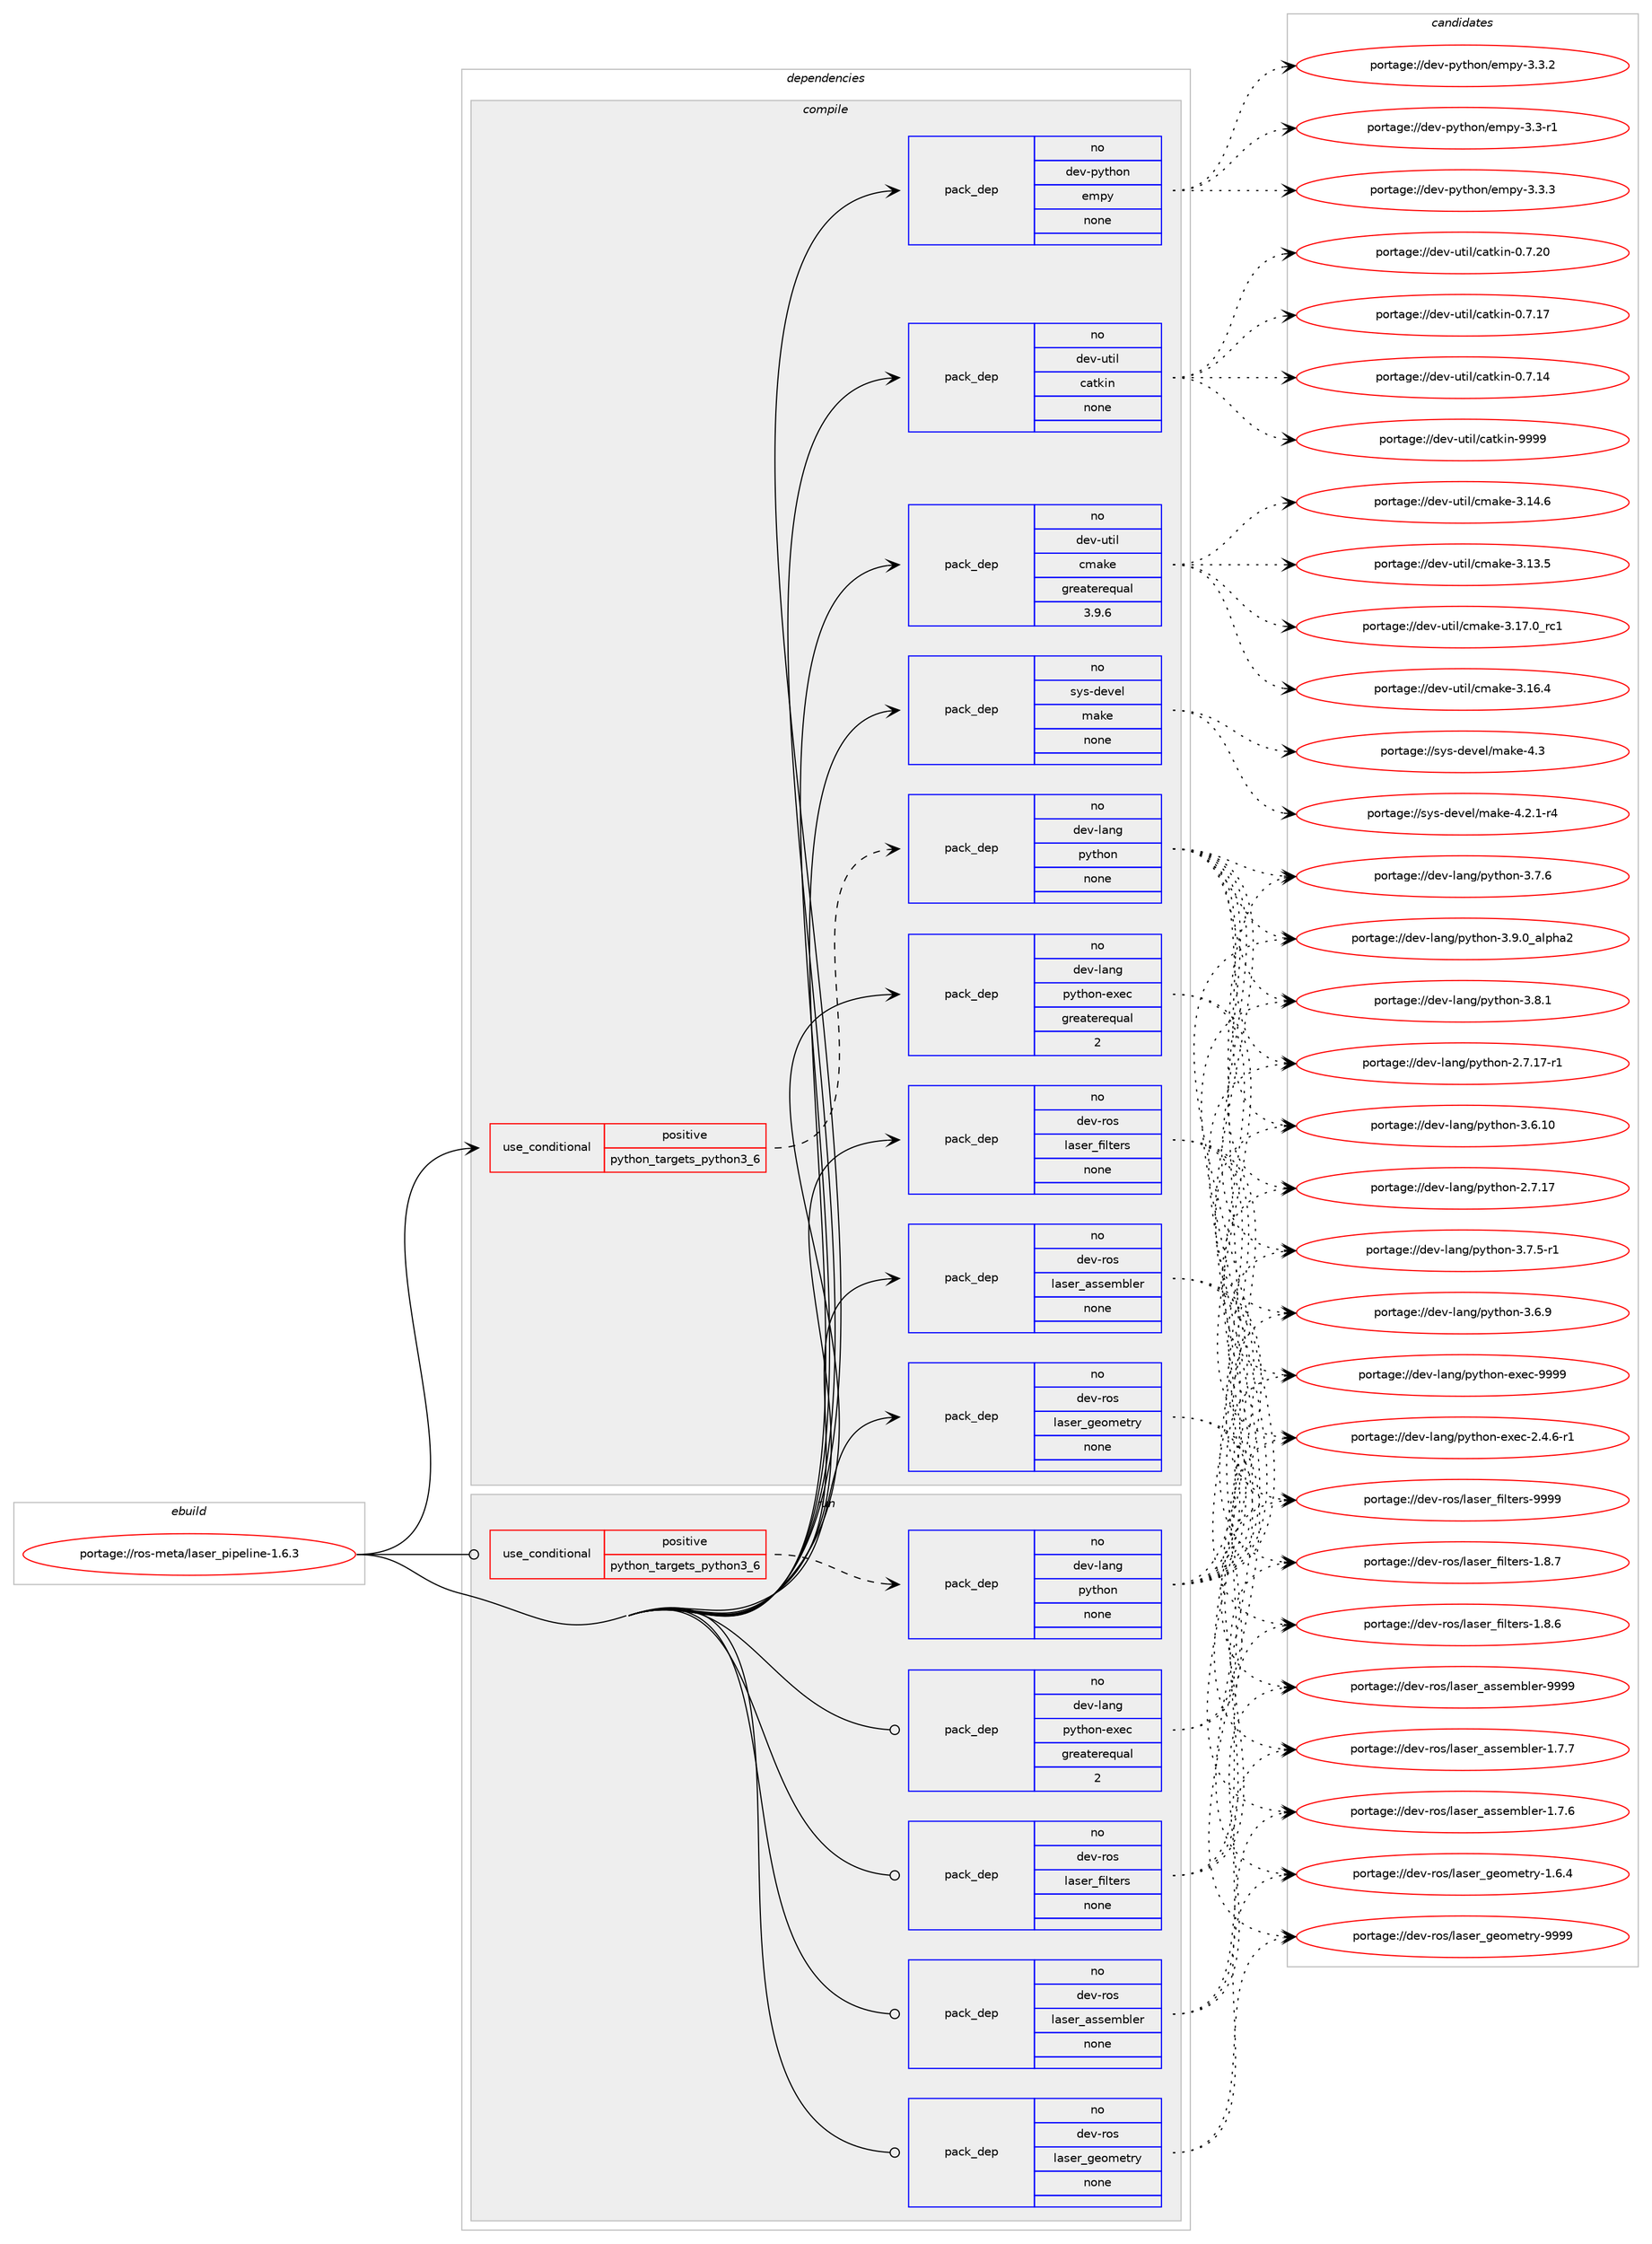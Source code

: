 digraph prolog {

# *************
# Graph options
# *************

newrank=true;
concentrate=true;
compound=true;
graph [rankdir=LR,fontname=Helvetica,fontsize=10,ranksep=1.5];#, ranksep=2.5, nodesep=0.2];
edge  [arrowhead=vee];
node  [fontname=Helvetica,fontsize=10];

# **********
# The ebuild
# **********

subgraph cluster_leftcol {
color=gray;
rank=same;
label=<<i>ebuild</i>>;
id [label="portage://ros-meta/laser_pipeline-1.6.3", color=red, width=4, href="../ros-meta/laser_pipeline-1.6.3.svg"];
}

# ****************
# The dependencies
# ****************

subgraph cluster_midcol {
color=gray;
label=<<i>dependencies</i>>;
subgraph cluster_compile {
fillcolor="#eeeeee";
style=filled;
label=<<i>compile</i>>;
subgraph cond13137 {
dependency65861 [label=<<TABLE BORDER="0" CELLBORDER="1" CELLSPACING="0" CELLPADDING="4"><TR><TD ROWSPAN="3" CELLPADDING="10">use_conditional</TD></TR><TR><TD>positive</TD></TR><TR><TD>python_targets_python3_6</TD></TR></TABLE>>, shape=none, color=red];
subgraph pack51376 {
dependency65862 [label=<<TABLE BORDER="0" CELLBORDER="1" CELLSPACING="0" CELLPADDING="4" WIDTH="220"><TR><TD ROWSPAN="6" CELLPADDING="30">pack_dep</TD></TR><TR><TD WIDTH="110">no</TD></TR><TR><TD>dev-lang</TD></TR><TR><TD>python</TD></TR><TR><TD>none</TD></TR><TR><TD></TD></TR></TABLE>>, shape=none, color=blue];
}
dependency65861:e -> dependency65862:w [weight=20,style="dashed",arrowhead="vee"];
}
id:e -> dependency65861:w [weight=20,style="solid",arrowhead="vee"];
subgraph pack51377 {
dependency65863 [label=<<TABLE BORDER="0" CELLBORDER="1" CELLSPACING="0" CELLPADDING="4" WIDTH="220"><TR><TD ROWSPAN="6" CELLPADDING="30">pack_dep</TD></TR><TR><TD WIDTH="110">no</TD></TR><TR><TD>dev-lang</TD></TR><TR><TD>python-exec</TD></TR><TR><TD>greaterequal</TD></TR><TR><TD>2</TD></TR></TABLE>>, shape=none, color=blue];
}
id:e -> dependency65863:w [weight=20,style="solid",arrowhead="vee"];
subgraph pack51378 {
dependency65864 [label=<<TABLE BORDER="0" CELLBORDER="1" CELLSPACING="0" CELLPADDING="4" WIDTH="220"><TR><TD ROWSPAN="6" CELLPADDING="30">pack_dep</TD></TR><TR><TD WIDTH="110">no</TD></TR><TR><TD>dev-python</TD></TR><TR><TD>empy</TD></TR><TR><TD>none</TD></TR><TR><TD></TD></TR></TABLE>>, shape=none, color=blue];
}
id:e -> dependency65864:w [weight=20,style="solid",arrowhead="vee"];
subgraph pack51379 {
dependency65865 [label=<<TABLE BORDER="0" CELLBORDER="1" CELLSPACING="0" CELLPADDING="4" WIDTH="220"><TR><TD ROWSPAN="6" CELLPADDING="30">pack_dep</TD></TR><TR><TD WIDTH="110">no</TD></TR><TR><TD>dev-ros</TD></TR><TR><TD>laser_assembler</TD></TR><TR><TD>none</TD></TR><TR><TD></TD></TR></TABLE>>, shape=none, color=blue];
}
id:e -> dependency65865:w [weight=20,style="solid",arrowhead="vee"];
subgraph pack51380 {
dependency65866 [label=<<TABLE BORDER="0" CELLBORDER="1" CELLSPACING="0" CELLPADDING="4" WIDTH="220"><TR><TD ROWSPAN="6" CELLPADDING="30">pack_dep</TD></TR><TR><TD WIDTH="110">no</TD></TR><TR><TD>dev-ros</TD></TR><TR><TD>laser_filters</TD></TR><TR><TD>none</TD></TR><TR><TD></TD></TR></TABLE>>, shape=none, color=blue];
}
id:e -> dependency65866:w [weight=20,style="solid",arrowhead="vee"];
subgraph pack51381 {
dependency65867 [label=<<TABLE BORDER="0" CELLBORDER="1" CELLSPACING="0" CELLPADDING="4" WIDTH="220"><TR><TD ROWSPAN="6" CELLPADDING="30">pack_dep</TD></TR><TR><TD WIDTH="110">no</TD></TR><TR><TD>dev-ros</TD></TR><TR><TD>laser_geometry</TD></TR><TR><TD>none</TD></TR><TR><TD></TD></TR></TABLE>>, shape=none, color=blue];
}
id:e -> dependency65867:w [weight=20,style="solid",arrowhead="vee"];
subgraph pack51382 {
dependency65868 [label=<<TABLE BORDER="0" CELLBORDER="1" CELLSPACING="0" CELLPADDING="4" WIDTH="220"><TR><TD ROWSPAN="6" CELLPADDING="30">pack_dep</TD></TR><TR><TD WIDTH="110">no</TD></TR><TR><TD>dev-util</TD></TR><TR><TD>catkin</TD></TR><TR><TD>none</TD></TR><TR><TD></TD></TR></TABLE>>, shape=none, color=blue];
}
id:e -> dependency65868:w [weight=20,style="solid",arrowhead="vee"];
subgraph pack51383 {
dependency65869 [label=<<TABLE BORDER="0" CELLBORDER="1" CELLSPACING="0" CELLPADDING="4" WIDTH="220"><TR><TD ROWSPAN="6" CELLPADDING="30">pack_dep</TD></TR><TR><TD WIDTH="110">no</TD></TR><TR><TD>dev-util</TD></TR><TR><TD>cmake</TD></TR><TR><TD>greaterequal</TD></TR><TR><TD>3.9.6</TD></TR></TABLE>>, shape=none, color=blue];
}
id:e -> dependency65869:w [weight=20,style="solid",arrowhead="vee"];
subgraph pack51384 {
dependency65870 [label=<<TABLE BORDER="0" CELLBORDER="1" CELLSPACING="0" CELLPADDING="4" WIDTH="220"><TR><TD ROWSPAN="6" CELLPADDING="30">pack_dep</TD></TR><TR><TD WIDTH="110">no</TD></TR><TR><TD>sys-devel</TD></TR><TR><TD>make</TD></TR><TR><TD>none</TD></TR><TR><TD></TD></TR></TABLE>>, shape=none, color=blue];
}
id:e -> dependency65870:w [weight=20,style="solid",arrowhead="vee"];
}
subgraph cluster_compileandrun {
fillcolor="#eeeeee";
style=filled;
label=<<i>compile and run</i>>;
}
subgraph cluster_run {
fillcolor="#eeeeee";
style=filled;
label=<<i>run</i>>;
subgraph cond13138 {
dependency65871 [label=<<TABLE BORDER="0" CELLBORDER="1" CELLSPACING="0" CELLPADDING="4"><TR><TD ROWSPAN="3" CELLPADDING="10">use_conditional</TD></TR><TR><TD>positive</TD></TR><TR><TD>python_targets_python3_6</TD></TR></TABLE>>, shape=none, color=red];
subgraph pack51385 {
dependency65872 [label=<<TABLE BORDER="0" CELLBORDER="1" CELLSPACING="0" CELLPADDING="4" WIDTH="220"><TR><TD ROWSPAN="6" CELLPADDING="30">pack_dep</TD></TR><TR><TD WIDTH="110">no</TD></TR><TR><TD>dev-lang</TD></TR><TR><TD>python</TD></TR><TR><TD>none</TD></TR><TR><TD></TD></TR></TABLE>>, shape=none, color=blue];
}
dependency65871:e -> dependency65872:w [weight=20,style="dashed",arrowhead="vee"];
}
id:e -> dependency65871:w [weight=20,style="solid",arrowhead="odot"];
subgraph pack51386 {
dependency65873 [label=<<TABLE BORDER="0" CELLBORDER="1" CELLSPACING="0" CELLPADDING="4" WIDTH="220"><TR><TD ROWSPAN="6" CELLPADDING="30">pack_dep</TD></TR><TR><TD WIDTH="110">no</TD></TR><TR><TD>dev-lang</TD></TR><TR><TD>python-exec</TD></TR><TR><TD>greaterequal</TD></TR><TR><TD>2</TD></TR></TABLE>>, shape=none, color=blue];
}
id:e -> dependency65873:w [weight=20,style="solid",arrowhead="odot"];
subgraph pack51387 {
dependency65874 [label=<<TABLE BORDER="0" CELLBORDER="1" CELLSPACING="0" CELLPADDING="4" WIDTH="220"><TR><TD ROWSPAN="6" CELLPADDING="30">pack_dep</TD></TR><TR><TD WIDTH="110">no</TD></TR><TR><TD>dev-ros</TD></TR><TR><TD>laser_assembler</TD></TR><TR><TD>none</TD></TR><TR><TD></TD></TR></TABLE>>, shape=none, color=blue];
}
id:e -> dependency65874:w [weight=20,style="solid",arrowhead="odot"];
subgraph pack51388 {
dependency65875 [label=<<TABLE BORDER="0" CELLBORDER="1" CELLSPACING="0" CELLPADDING="4" WIDTH="220"><TR><TD ROWSPAN="6" CELLPADDING="30">pack_dep</TD></TR><TR><TD WIDTH="110">no</TD></TR><TR><TD>dev-ros</TD></TR><TR><TD>laser_filters</TD></TR><TR><TD>none</TD></TR><TR><TD></TD></TR></TABLE>>, shape=none, color=blue];
}
id:e -> dependency65875:w [weight=20,style="solid",arrowhead="odot"];
subgraph pack51389 {
dependency65876 [label=<<TABLE BORDER="0" CELLBORDER="1" CELLSPACING="0" CELLPADDING="4" WIDTH="220"><TR><TD ROWSPAN="6" CELLPADDING="30">pack_dep</TD></TR><TR><TD WIDTH="110">no</TD></TR><TR><TD>dev-ros</TD></TR><TR><TD>laser_geometry</TD></TR><TR><TD>none</TD></TR><TR><TD></TD></TR></TABLE>>, shape=none, color=blue];
}
id:e -> dependency65876:w [weight=20,style="solid",arrowhead="odot"];
}
}

# **************
# The candidates
# **************

subgraph cluster_choices {
rank=same;
color=gray;
label=<<i>candidates</i>>;

subgraph choice51376 {
color=black;
nodesep=1;
choice10010111845108971101034711212111610411111045514657464895971081121049750 [label="portage://dev-lang/python-3.9.0_alpha2", color=red, width=4,href="../dev-lang/python-3.9.0_alpha2.svg"];
choice100101118451089711010347112121116104111110455146564649 [label="portage://dev-lang/python-3.8.1", color=red, width=4,href="../dev-lang/python-3.8.1.svg"];
choice100101118451089711010347112121116104111110455146554654 [label="portage://dev-lang/python-3.7.6", color=red, width=4,href="../dev-lang/python-3.7.6.svg"];
choice1001011184510897110103471121211161041111104551465546534511449 [label="portage://dev-lang/python-3.7.5-r1", color=red, width=4,href="../dev-lang/python-3.7.5-r1.svg"];
choice100101118451089711010347112121116104111110455146544657 [label="portage://dev-lang/python-3.6.9", color=red, width=4,href="../dev-lang/python-3.6.9.svg"];
choice10010111845108971101034711212111610411111045514654464948 [label="portage://dev-lang/python-3.6.10", color=red, width=4,href="../dev-lang/python-3.6.10.svg"];
choice100101118451089711010347112121116104111110455046554649554511449 [label="portage://dev-lang/python-2.7.17-r1", color=red, width=4,href="../dev-lang/python-2.7.17-r1.svg"];
choice10010111845108971101034711212111610411111045504655464955 [label="portage://dev-lang/python-2.7.17", color=red, width=4,href="../dev-lang/python-2.7.17.svg"];
dependency65862:e -> choice10010111845108971101034711212111610411111045514657464895971081121049750:w [style=dotted,weight="100"];
dependency65862:e -> choice100101118451089711010347112121116104111110455146564649:w [style=dotted,weight="100"];
dependency65862:e -> choice100101118451089711010347112121116104111110455146554654:w [style=dotted,weight="100"];
dependency65862:e -> choice1001011184510897110103471121211161041111104551465546534511449:w [style=dotted,weight="100"];
dependency65862:e -> choice100101118451089711010347112121116104111110455146544657:w [style=dotted,weight="100"];
dependency65862:e -> choice10010111845108971101034711212111610411111045514654464948:w [style=dotted,weight="100"];
dependency65862:e -> choice100101118451089711010347112121116104111110455046554649554511449:w [style=dotted,weight="100"];
dependency65862:e -> choice10010111845108971101034711212111610411111045504655464955:w [style=dotted,weight="100"];
}
subgraph choice51377 {
color=black;
nodesep=1;
choice10010111845108971101034711212111610411111045101120101994557575757 [label="portage://dev-lang/python-exec-9999", color=red, width=4,href="../dev-lang/python-exec-9999.svg"];
choice10010111845108971101034711212111610411111045101120101994550465246544511449 [label="portage://dev-lang/python-exec-2.4.6-r1", color=red, width=4,href="../dev-lang/python-exec-2.4.6-r1.svg"];
dependency65863:e -> choice10010111845108971101034711212111610411111045101120101994557575757:w [style=dotted,weight="100"];
dependency65863:e -> choice10010111845108971101034711212111610411111045101120101994550465246544511449:w [style=dotted,weight="100"];
}
subgraph choice51378 {
color=black;
nodesep=1;
choice1001011184511212111610411111047101109112121455146514651 [label="portage://dev-python/empy-3.3.3", color=red, width=4,href="../dev-python/empy-3.3.3.svg"];
choice1001011184511212111610411111047101109112121455146514650 [label="portage://dev-python/empy-3.3.2", color=red, width=4,href="../dev-python/empy-3.3.2.svg"];
choice1001011184511212111610411111047101109112121455146514511449 [label="portage://dev-python/empy-3.3-r1", color=red, width=4,href="../dev-python/empy-3.3-r1.svg"];
dependency65864:e -> choice1001011184511212111610411111047101109112121455146514651:w [style=dotted,weight="100"];
dependency65864:e -> choice1001011184511212111610411111047101109112121455146514650:w [style=dotted,weight="100"];
dependency65864:e -> choice1001011184511212111610411111047101109112121455146514511449:w [style=dotted,weight="100"];
}
subgraph choice51379 {
color=black;
nodesep=1;
choice1001011184511411111547108971151011149597115115101109981081011144557575757 [label="portage://dev-ros/laser_assembler-9999", color=red, width=4,href="../dev-ros/laser_assembler-9999.svg"];
choice100101118451141111154710897115101114959711511510110998108101114454946554655 [label="portage://dev-ros/laser_assembler-1.7.7", color=red, width=4,href="../dev-ros/laser_assembler-1.7.7.svg"];
choice100101118451141111154710897115101114959711511510110998108101114454946554654 [label="portage://dev-ros/laser_assembler-1.7.6", color=red, width=4,href="../dev-ros/laser_assembler-1.7.6.svg"];
dependency65865:e -> choice1001011184511411111547108971151011149597115115101109981081011144557575757:w [style=dotted,weight="100"];
dependency65865:e -> choice100101118451141111154710897115101114959711511510110998108101114454946554655:w [style=dotted,weight="100"];
dependency65865:e -> choice100101118451141111154710897115101114959711511510110998108101114454946554654:w [style=dotted,weight="100"];
}
subgraph choice51380 {
color=black;
nodesep=1;
choice100101118451141111154710897115101114951021051081161011141154557575757 [label="portage://dev-ros/laser_filters-9999", color=red, width=4,href="../dev-ros/laser_filters-9999.svg"];
choice10010111845114111115471089711510111495102105108116101114115454946564655 [label="portage://dev-ros/laser_filters-1.8.7", color=red, width=4,href="../dev-ros/laser_filters-1.8.7.svg"];
choice10010111845114111115471089711510111495102105108116101114115454946564654 [label="portage://dev-ros/laser_filters-1.8.6", color=red, width=4,href="../dev-ros/laser_filters-1.8.6.svg"];
dependency65866:e -> choice100101118451141111154710897115101114951021051081161011141154557575757:w [style=dotted,weight="100"];
dependency65866:e -> choice10010111845114111115471089711510111495102105108116101114115454946564655:w [style=dotted,weight="100"];
dependency65866:e -> choice10010111845114111115471089711510111495102105108116101114115454946564654:w [style=dotted,weight="100"];
}
subgraph choice51381 {
color=black;
nodesep=1;
choice100101118451141111154710897115101114951031011111091011161141214557575757 [label="portage://dev-ros/laser_geometry-9999", color=red, width=4,href="../dev-ros/laser_geometry-9999.svg"];
choice10010111845114111115471089711510111495103101111109101116114121454946544652 [label="portage://dev-ros/laser_geometry-1.6.4", color=red, width=4,href="../dev-ros/laser_geometry-1.6.4.svg"];
dependency65867:e -> choice100101118451141111154710897115101114951031011111091011161141214557575757:w [style=dotted,weight="100"];
dependency65867:e -> choice10010111845114111115471089711510111495103101111109101116114121454946544652:w [style=dotted,weight="100"];
}
subgraph choice51382 {
color=black;
nodesep=1;
choice100101118451171161051084799971161071051104557575757 [label="portage://dev-util/catkin-9999", color=red, width=4,href="../dev-util/catkin-9999.svg"];
choice1001011184511711610510847999711610710511045484655465048 [label="portage://dev-util/catkin-0.7.20", color=red, width=4,href="../dev-util/catkin-0.7.20.svg"];
choice1001011184511711610510847999711610710511045484655464955 [label="portage://dev-util/catkin-0.7.17", color=red, width=4,href="../dev-util/catkin-0.7.17.svg"];
choice1001011184511711610510847999711610710511045484655464952 [label="portage://dev-util/catkin-0.7.14", color=red, width=4,href="../dev-util/catkin-0.7.14.svg"];
dependency65868:e -> choice100101118451171161051084799971161071051104557575757:w [style=dotted,weight="100"];
dependency65868:e -> choice1001011184511711610510847999711610710511045484655465048:w [style=dotted,weight="100"];
dependency65868:e -> choice1001011184511711610510847999711610710511045484655464955:w [style=dotted,weight="100"];
dependency65868:e -> choice1001011184511711610510847999711610710511045484655464952:w [style=dotted,weight="100"];
}
subgraph choice51383 {
color=black;
nodesep=1;
choice1001011184511711610510847991099710710145514649554648951149949 [label="portage://dev-util/cmake-3.17.0_rc1", color=red, width=4,href="../dev-util/cmake-3.17.0_rc1.svg"];
choice1001011184511711610510847991099710710145514649544652 [label="portage://dev-util/cmake-3.16.4", color=red, width=4,href="../dev-util/cmake-3.16.4.svg"];
choice1001011184511711610510847991099710710145514649524654 [label="portage://dev-util/cmake-3.14.6", color=red, width=4,href="../dev-util/cmake-3.14.6.svg"];
choice1001011184511711610510847991099710710145514649514653 [label="portage://dev-util/cmake-3.13.5", color=red, width=4,href="../dev-util/cmake-3.13.5.svg"];
dependency65869:e -> choice1001011184511711610510847991099710710145514649554648951149949:w [style=dotted,weight="100"];
dependency65869:e -> choice1001011184511711610510847991099710710145514649544652:w [style=dotted,weight="100"];
dependency65869:e -> choice1001011184511711610510847991099710710145514649524654:w [style=dotted,weight="100"];
dependency65869:e -> choice1001011184511711610510847991099710710145514649514653:w [style=dotted,weight="100"];
}
subgraph choice51384 {
color=black;
nodesep=1;
choice11512111545100101118101108471099710710145524651 [label="portage://sys-devel/make-4.3", color=red, width=4,href="../sys-devel/make-4.3.svg"];
choice1151211154510010111810110847109971071014552465046494511452 [label="portage://sys-devel/make-4.2.1-r4", color=red, width=4,href="../sys-devel/make-4.2.1-r4.svg"];
dependency65870:e -> choice11512111545100101118101108471099710710145524651:w [style=dotted,weight="100"];
dependency65870:e -> choice1151211154510010111810110847109971071014552465046494511452:w [style=dotted,weight="100"];
}
subgraph choice51385 {
color=black;
nodesep=1;
choice10010111845108971101034711212111610411111045514657464895971081121049750 [label="portage://dev-lang/python-3.9.0_alpha2", color=red, width=4,href="../dev-lang/python-3.9.0_alpha2.svg"];
choice100101118451089711010347112121116104111110455146564649 [label="portage://dev-lang/python-3.8.1", color=red, width=4,href="../dev-lang/python-3.8.1.svg"];
choice100101118451089711010347112121116104111110455146554654 [label="portage://dev-lang/python-3.7.6", color=red, width=4,href="../dev-lang/python-3.7.6.svg"];
choice1001011184510897110103471121211161041111104551465546534511449 [label="portage://dev-lang/python-3.7.5-r1", color=red, width=4,href="../dev-lang/python-3.7.5-r1.svg"];
choice100101118451089711010347112121116104111110455146544657 [label="portage://dev-lang/python-3.6.9", color=red, width=4,href="../dev-lang/python-3.6.9.svg"];
choice10010111845108971101034711212111610411111045514654464948 [label="portage://dev-lang/python-3.6.10", color=red, width=4,href="../dev-lang/python-3.6.10.svg"];
choice100101118451089711010347112121116104111110455046554649554511449 [label="portage://dev-lang/python-2.7.17-r1", color=red, width=4,href="../dev-lang/python-2.7.17-r1.svg"];
choice10010111845108971101034711212111610411111045504655464955 [label="portage://dev-lang/python-2.7.17", color=red, width=4,href="../dev-lang/python-2.7.17.svg"];
dependency65872:e -> choice10010111845108971101034711212111610411111045514657464895971081121049750:w [style=dotted,weight="100"];
dependency65872:e -> choice100101118451089711010347112121116104111110455146564649:w [style=dotted,weight="100"];
dependency65872:e -> choice100101118451089711010347112121116104111110455146554654:w [style=dotted,weight="100"];
dependency65872:e -> choice1001011184510897110103471121211161041111104551465546534511449:w [style=dotted,weight="100"];
dependency65872:e -> choice100101118451089711010347112121116104111110455146544657:w [style=dotted,weight="100"];
dependency65872:e -> choice10010111845108971101034711212111610411111045514654464948:w [style=dotted,weight="100"];
dependency65872:e -> choice100101118451089711010347112121116104111110455046554649554511449:w [style=dotted,weight="100"];
dependency65872:e -> choice10010111845108971101034711212111610411111045504655464955:w [style=dotted,weight="100"];
}
subgraph choice51386 {
color=black;
nodesep=1;
choice10010111845108971101034711212111610411111045101120101994557575757 [label="portage://dev-lang/python-exec-9999", color=red, width=4,href="../dev-lang/python-exec-9999.svg"];
choice10010111845108971101034711212111610411111045101120101994550465246544511449 [label="portage://dev-lang/python-exec-2.4.6-r1", color=red, width=4,href="../dev-lang/python-exec-2.4.6-r1.svg"];
dependency65873:e -> choice10010111845108971101034711212111610411111045101120101994557575757:w [style=dotted,weight="100"];
dependency65873:e -> choice10010111845108971101034711212111610411111045101120101994550465246544511449:w [style=dotted,weight="100"];
}
subgraph choice51387 {
color=black;
nodesep=1;
choice1001011184511411111547108971151011149597115115101109981081011144557575757 [label="portage://dev-ros/laser_assembler-9999", color=red, width=4,href="../dev-ros/laser_assembler-9999.svg"];
choice100101118451141111154710897115101114959711511510110998108101114454946554655 [label="portage://dev-ros/laser_assembler-1.7.7", color=red, width=4,href="../dev-ros/laser_assembler-1.7.7.svg"];
choice100101118451141111154710897115101114959711511510110998108101114454946554654 [label="portage://dev-ros/laser_assembler-1.7.6", color=red, width=4,href="../dev-ros/laser_assembler-1.7.6.svg"];
dependency65874:e -> choice1001011184511411111547108971151011149597115115101109981081011144557575757:w [style=dotted,weight="100"];
dependency65874:e -> choice100101118451141111154710897115101114959711511510110998108101114454946554655:w [style=dotted,weight="100"];
dependency65874:e -> choice100101118451141111154710897115101114959711511510110998108101114454946554654:w [style=dotted,weight="100"];
}
subgraph choice51388 {
color=black;
nodesep=1;
choice100101118451141111154710897115101114951021051081161011141154557575757 [label="portage://dev-ros/laser_filters-9999", color=red, width=4,href="../dev-ros/laser_filters-9999.svg"];
choice10010111845114111115471089711510111495102105108116101114115454946564655 [label="portage://dev-ros/laser_filters-1.8.7", color=red, width=4,href="../dev-ros/laser_filters-1.8.7.svg"];
choice10010111845114111115471089711510111495102105108116101114115454946564654 [label="portage://dev-ros/laser_filters-1.8.6", color=red, width=4,href="../dev-ros/laser_filters-1.8.6.svg"];
dependency65875:e -> choice100101118451141111154710897115101114951021051081161011141154557575757:w [style=dotted,weight="100"];
dependency65875:e -> choice10010111845114111115471089711510111495102105108116101114115454946564655:w [style=dotted,weight="100"];
dependency65875:e -> choice10010111845114111115471089711510111495102105108116101114115454946564654:w [style=dotted,weight="100"];
}
subgraph choice51389 {
color=black;
nodesep=1;
choice100101118451141111154710897115101114951031011111091011161141214557575757 [label="portage://dev-ros/laser_geometry-9999", color=red, width=4,href="../dev-ros/laser_geometry-9999.svg"];
choice10010111845114111115471089711510111495103101111109101116114121454946544652 [label="portage://dev-ros/laser_geometry-1.6.4", color=red, width=4,href="../dev-ros/laser_geometry-1.6.4.svg"];
dependency65876:e -> choice100101118451141111154710897115101114951031011111091011161141214557575757:w [style=dotted,weight="100"];
dependency65876:e -> choice10010111845114111115471089711510111495103101111109101116114121454946544652:w [style=dotted,weight="100"];
}
}

}
